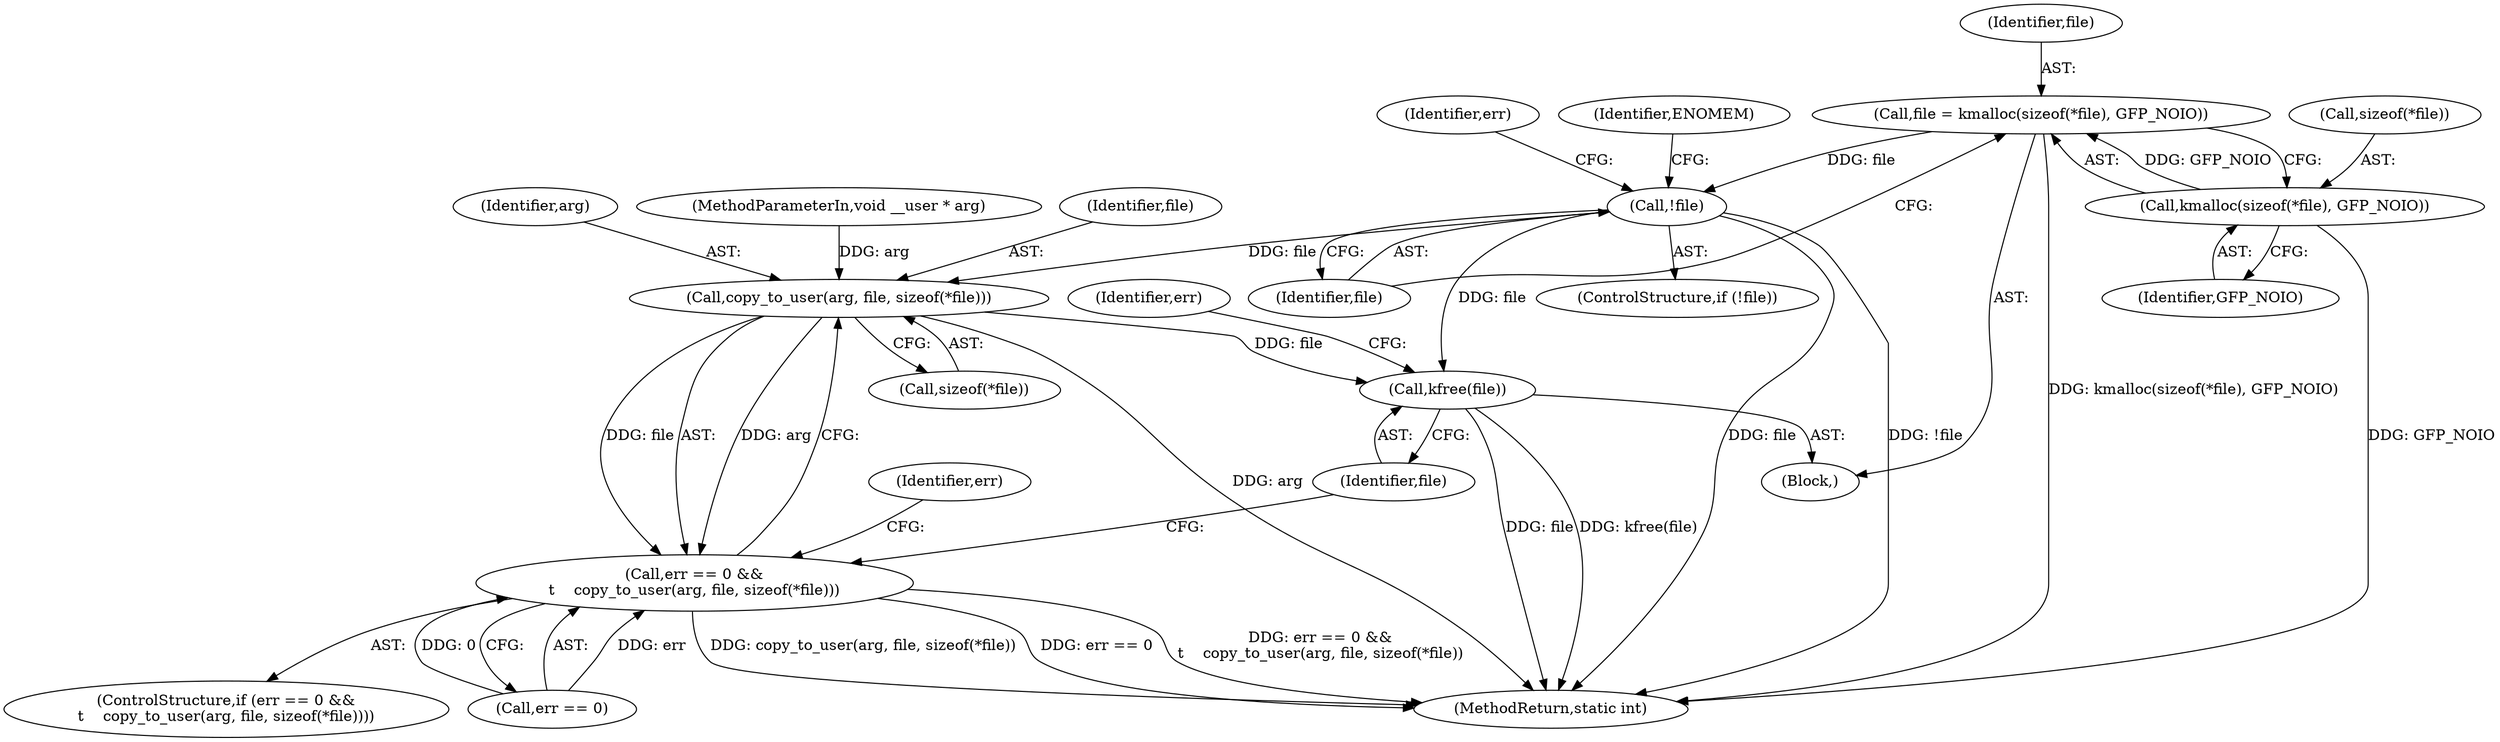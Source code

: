 digraph "0_linux_b6878d9e03043695dbf3fa1caa6dfc09db225b16@API" {
"1000112" [label="(Call,file = kmalloc(sizeof(*file), GFP_NOIO))"];
"1000114" [label="(Call,kmalloc(sizeof(*file), GFP_NOIO))"];
"1000120" [label="(Call,!file)"];
"1000197" [label="(Call,copy_to_user(arg, file, sizeof(*file)))"];
"1000193" [label="(Call,err == 0 &&\n\t    copy_to_user(arg, file, sizeof(*file)))"];
"1000207" [label="(Call,kfree(file))"];
"1000204" [label="(Identifier,err)"];
"1000124" [label="(Identifier,ENOMEM)"];
"1000194" [label="(Call,err == 0)"];
"1000192" [label="(ControlStructure,if (err == 0 &&\n\t    copy_to_user(arg, file, sizeof(*file))))"];
"1000114" [label="(Call,kmalloc(sizeof(*file), GFP_NOIO))"];
"1000200" [label="(Call,sizeof(*file))"];
"1000118" [label="(Identifier,GFP_NOIO)"];
"1000210" [label="(Identifier,err)"];
"1000115" [label="(Call,sizeof(*file))"];
"1000119" [label="(ControlStructure,if (!file))"];
"1000198" [label="(Identifier,arg)"];
"1000120" [label="(Call,!file)"];
"1000105" [label="(Block,)"];
"1000211" [label="(MethodReturn,static int)"];
"1000197" [label="(Call,copy_to_user(arg, file, sizeof(*file)))"];
"1000126" [label="(Identifier,err)"];
"1000121" [label="(Identifier,file)"];
"1000112" [label="(Call,file = kmalloc(sizeof(*file), GFP_NOIO))"];
"1000113" [label="(Identifier,file)"];
"1000208" [label="(Identifier,file)"];
"1000193" [label="(Call,err == 0 &&\n\t    copy_to_user(arg, file, sizeof(*file)))"];
"1000104" [label="(MethodParameterIn,void __user * arg)"];
"1000199" [label="(Identifier,file)"];
"1000207" [label="(Call,kfree(file))"];
"1000112" -> "1000105"  [label="AST: "];
"1000112" -> "1000114"  [label="CFG: "];
"1000113" -> "1000112"  [label="AST: "];
"1000114" -> "1000112"  [label="AST: "];
"1000121" -> "1000112"  [label="CFG: "];
"1000112" -> "1000211"  [label="DDG: kmalloc(sizeof(*file), GFP_NOIO)"];
"1000114" -> "1000112"  [label="DDG: GFP_NOIO"];
"1000112" -> "1000120"  [label="DDG: file"];
"1000114" -> "1000118"  [label="CFG: "];
"1000115" -> "1000114"  [label="AST: "];
"1000118" -> "1000114"  [label="AST: "];
"1000114" -> "1000211"  [label="DDG: GFP_NOIO"];
"1000120" -> "1000119"  [label="AST: "];
"1000120" -> "1000121"  [label="CFG: "];
"1000121" -> "1000120"  [label="AST: "];
"1000124" -> "1000120"  [label="CFG: "];
"1000126" -> "1000120"  [label="CFG: "];
"1000120" -> "1000211"  [label="DDG: file"];
"1000120" -> "1000211"  [label="DDG: !file"];
"1000120" -> "1000197"  [label="DDG: file"];
"1000120" -> "1000207"  [label="DDG: file"];
"1000197" -> "1000193"  [label="AST: "];
"1000197" -> "1000200"  [label="CFG: "];
"1000198" -> "1000197"  [label="AST: "];
"1000199" -> "1000197"  [label="AST: "];
"1000200" -> "1000197"  [label="AST: "];
"1000193" -> "1000197"  [label="CFG: "];
"1000197" -> "1000211"  [label="DDG: arg"];
"1000197" -> "1000193"  [label="DDG: arg"];
"1000197" -> "1000193"  [label="DDG: file"];
"1000104" -> "1000197"  [label="DDG: arg"];
"1000197" -> "1000207"  [label="DDG: file"];
"1000193" -> "1000192"  [label="AST: "];
"1000193" -> "1000194"  [label="CFG: "];
"1000194" -> "1000193"  [label="AST: "];
"1000204" -> "1000193"  [label="CFG: "];
"1000208" -> "1000193"  [label="CFG: "];
"1000193" -> "1000211"  [label="DDG: copy_to_user(arg, file, sizeof(*file))"];
"1000193" -> "1000211"  [label="DDG: err == 0"];
"1000193" -> "1000211"  [label="DDG: err == 0 &&\n\t    copy_to_user(arg, file, sizeof(*file))"];
"1000194" -> "1000193"  [label="DDG: err"];
"1000194" -> "1000193"  [label="DDG: 0"];
"1000207" -> "1000105"  [label="AST: "];
"1000207" -> "1000208"  [label="CFG: "];
"1000208" -> "1000207"  [label="AST: "];
"1000210" -> "1000207"  [label="CFG: "];
"1000207" -> "1000211"  [label="DDG: file"];
"1000207" -> "1000211"  [label="DDG: kfree(file)"];
}

